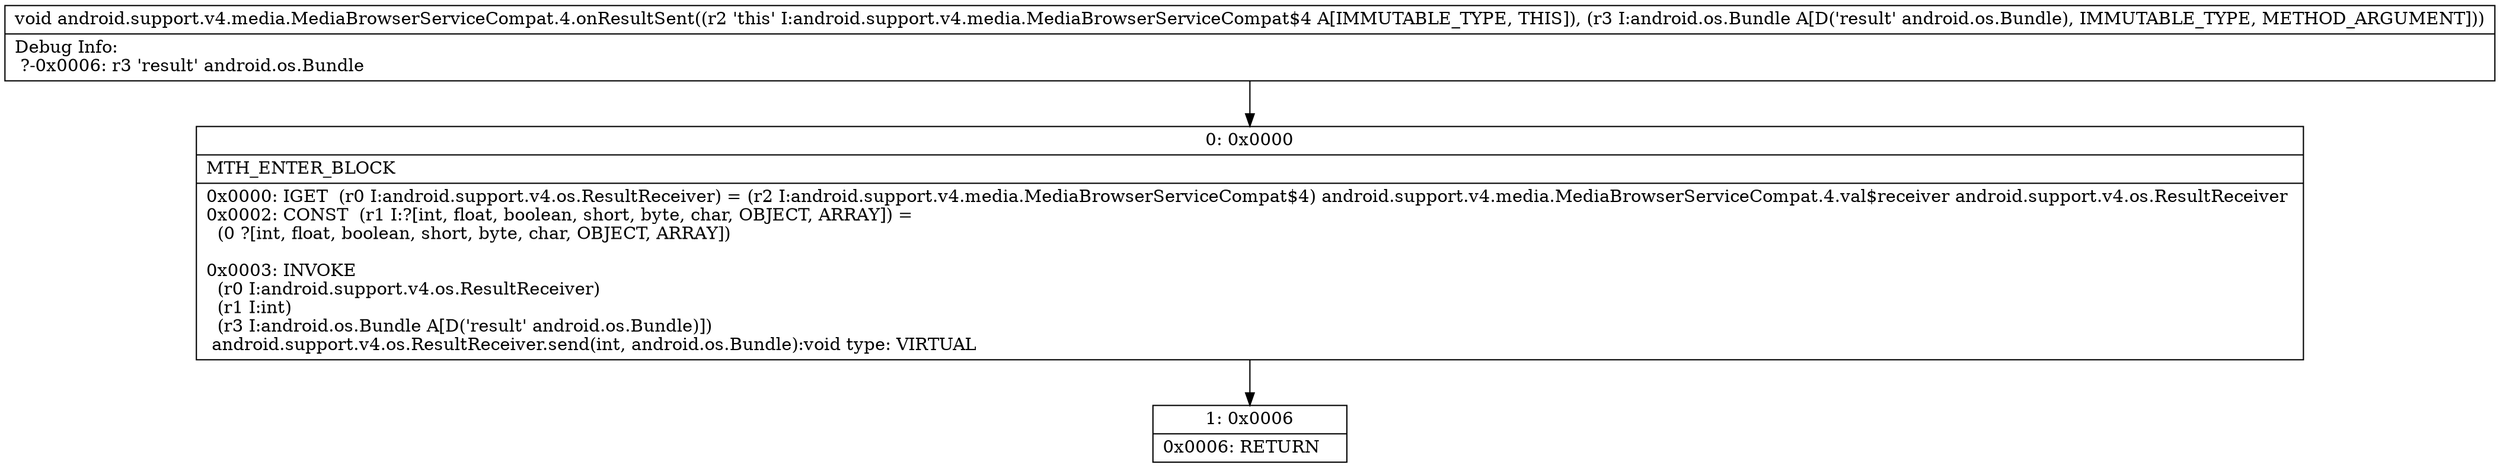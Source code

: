 digraph "CFG forandroid.support.v4.media.MediaBrowserServiceCompat.4.onResultSent(Landroid\/os\/Bundle;)V" {
Node_0 [shape=record,label="{0\:\ 0x0000|MTH_ENTER_BLOCK\l|0x0000: IGET  (r0 I:android.support.v4.os.ResultReceiver) = (r2 I:android.support.v4.media.MediaBrowserServiceCompat$4) android.support.v4.media.MediaBrowserServiceCompat.4.val$receiver android.support.v4.os.ResultReceiver \l0x0002: CONST  (r1 I:?[int, float, boolean, short, byte, char, OBJECT, ARRAY]) = \l  (0 ?[int, float, boolean, short, byte, char, OBJECT, ARRAY])\l \l0x0003: INVOKE  \l  (r0 I:android.support.v4.os.ResultReceiver)\l  (r1 I:int)\l  (r3 I:android.os.Bundle A[D('result' android.os.Bundle)])\l android.support.v4.os.ResultReceiver.send(int, android.os.Bundle):void type: VIRTUAL \l}"];
Node_1 [shape=record,label="{1\:\ 0x0006|0x0006: RETURN   \l}"];
MethodNode[shape=record,label="{void android.support.v4.media.MediaBrowserServiceCompat.4.onResultSent((r2 'this' I:android.support.v4.media.MediaBrowserServiceCompat$4 A[IMMUTABLE_TYPE, THIS]), (r3 I:android.os.Bundle A[D('result' android.os.Bundle), IMMUTABLE_TYPE, METHOD_ARGUMENT]))  | Debug Info:\l  ?\-0x0006: r3 'result' android.os.Bundle\l}"];
MethodNode -> Node_0;
Node_0 -> Node_1;
}

